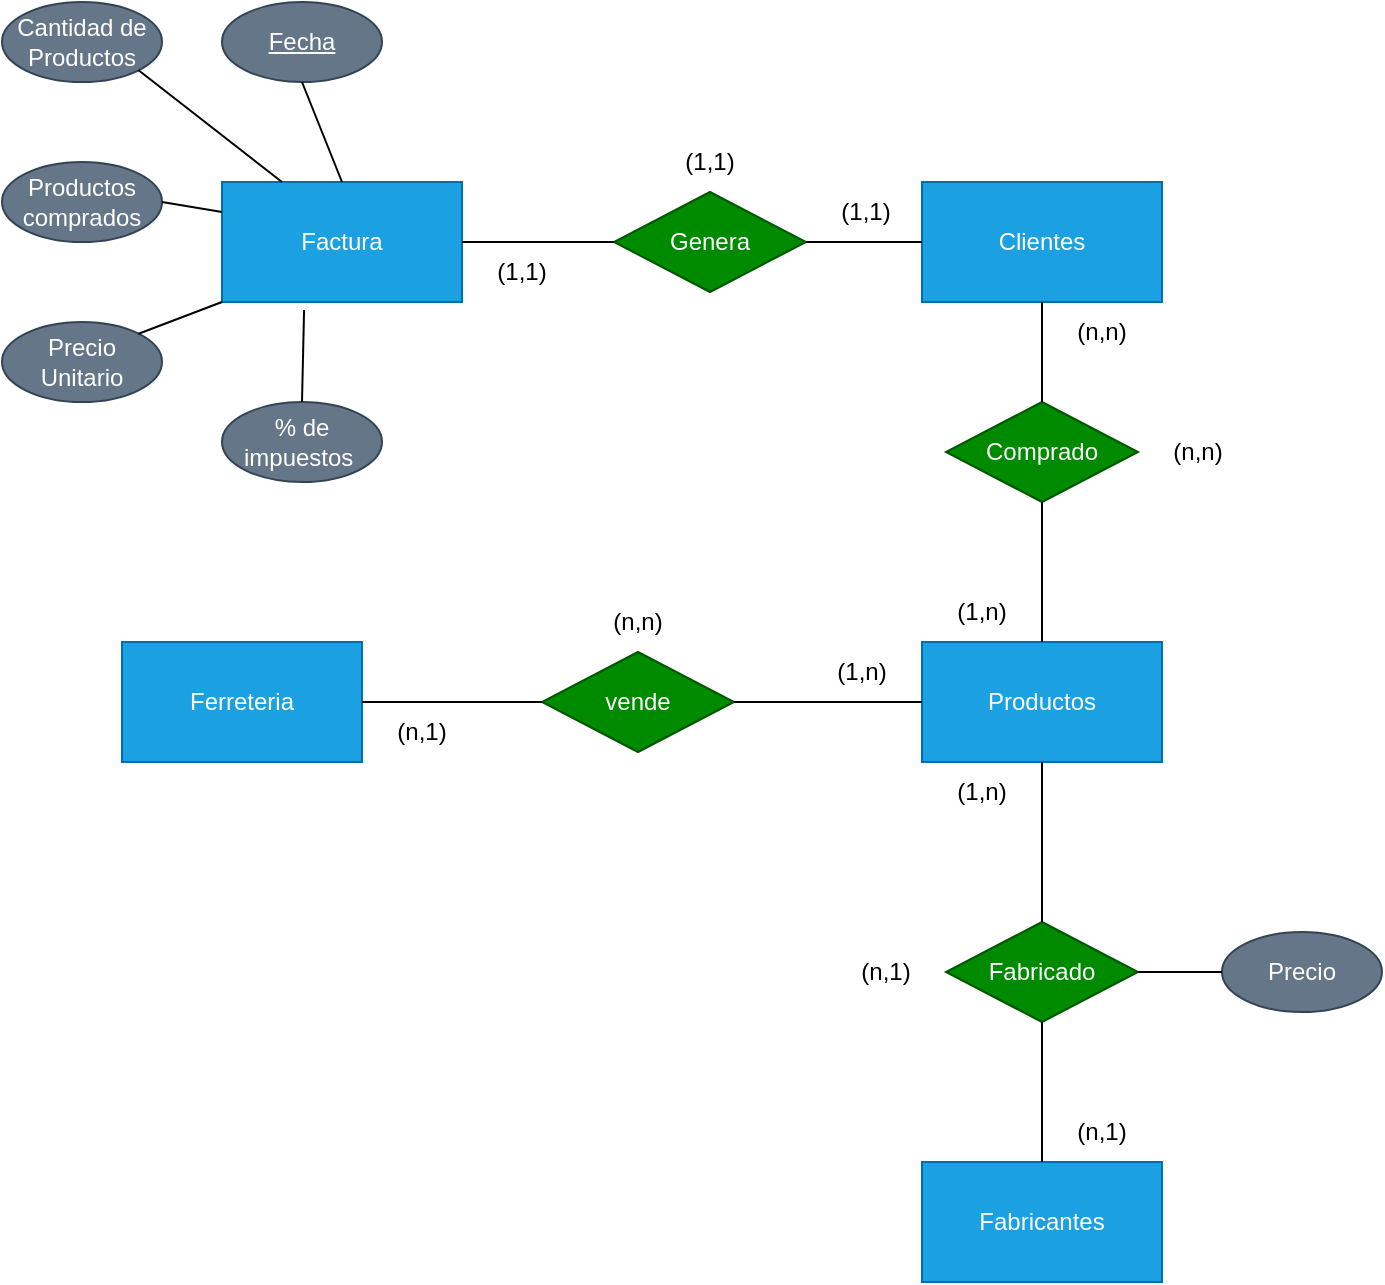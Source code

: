 <mxfile version="24.7.17">
  <diagram name="Página-1" id="vR0_8ksk9dkzEnbfE1eP">
    <mxGraphModel dx="1434" dy="2005" grid="1" gridSize="10" guides="1" tooltips="1" connect="1" arrows="1" fold="1" page="1" pageScale="1" pageWidth="827" pageHeight="1169" math="0" shadow="0">
      <root>
        <mxCell id="0" />
        <mxCell id="1" parent="0" />
        <mxCell id="fm354l9DRQpZuOXwZ9B--1" value="Ferreteria" style="rounded=0;whiteSpace=wrap;html=1;fillColor=#1ba1e2;fontColor=#ffffff;strokeColor=#006EAF;" parent="1" vertex="1">
          <mxGeometry x="120" y="160" width="120" height="60" as="geometry" />
        </mxCell>
        <mxCell id="fm354l9DRQpZuOXwZ9B--2" value="Productos" style="rounded=0;whiteSpace=wrap;html=1;fillColor=#1ba1e2;fontColor=#ffffff;strokeColor=#006EAF;" parent="1" vertex="1">
          <mxGeometry x="520" y="160" width="120" height="60" as="geometry" />
        </mxCell>
        <mxCell id="fm354l9DRQpZuOXwZ9B--3" value="Fabricantes" style="rounded=0;whiteSpace=wrap;html=1;fillColor=#1ba1e2;fontColor=#ffffff;strokeColor=#006EAF;" parent="1" vertex="1">
          <mxGeometry x="520" y="420" width="120" height="60" as="geometry" />
        </mxCell>
        <mxCell id="fm354l9DRQpZuOXwZ9B--4" value="Clientes" style="rounded=0;whiteSpace=wrap;html=1;fillColor=#1ba1e2;fontColor=#ffffff;strokeColor=#006EAF;" parent="1" vertex="1">
          <mxGeometry x="520" y="-70" width="120" height="60" as="geometry" />
        </mxCell>
        <mxCell id="fm354l9DRQpZuOXwZ9B--7" value="vende" style="rhombus;whiteSpace=wrap;html=1;fillColor=#008a00;fontColor=#ffffff;strokeColor=#005700;" parent="1" vertex="1">
          <mxGeometry x="330" y="165" width="96" height="50" as="geometry" />
        </mxCell>
        <mxCell id="fm354l9DRQpZuOXwZ9B--10" value="Comprado" style="rhombus;whiteSpace=wrap;html=1;fillColor=#008a00;fontColor=#ffffff;strokeColor=#005700;" parent="1" vertex="1">
          <mxGeometry x="532" y="40" width="96" height="50" as="geometry" />
        </mxCell>
        <mxCell id="fm354l9DRQpZuOXwZ9B--11" value="Fabricado" style="rhombus;whiteSpace=wrap;html=1;fillColor=#008a00;fontColor=#ffffff;strokeColor=#005700;" parent="1" vertex="1">
          <mxGeometry x="532" y="300" width="96" height="50" as="geometry" />
        </mxCell>
        <mxCell id="fm354l9DRQpZuOXwZ9B--12" value="" style="endArrow=none;html=1;rounded=0;exitX=1;exitY=0.5;exitDx=0;exitDy=0;entryX=0;entryY=0.5;entryDx=0;entryDy=0;" parent="1" source="fm354l9DRQpZuOXwZ9B--1" target="fm354l9DRQpZuOXwZ9B--7" edge="1">
          <mxGeometry width="50" height="50" relative="1" as="geometry">
            <mxPoint x="390" y="140" as="sourcePoint" />
            <mxPoint x="440" y="90" as="targetPoint" />
          </mxGeometry>
        </mxCell>
        <mxCell id="fm354l9DRQpZuOXwZ9B--13" value="" style="endArrow=none;html=1;rounded=0;exitX=1;exitY=0.5;exitDx=0;exitDy=0;entryX=0;entryY=0.5;entryDx=0;entryDy=0;" parent="1" source="fm354l9DRQpZuOXwZ9B--7" target="fm354l9DRQpZuOXwZ9B--2" edge="1">
          <mxGeometry width="50" height="50" relative="1" as="geometry">
            <mxPoint x="390" y="140" as="sourcePoint" />
            <mxPoint x="440" y="90" as="targetPoint" />
          </mxGeometry>
        </mxCell>
        <mxCell id="fm354l9DRQpZuOXwZ9B--14" value="" style="endArrow=none;html=1;rounded=0;exitX=0.5;exitY=0;exitDx=0;exitDy=0;entryX=0.5;entryY=1;entryDx=0;entryDy=0;" parent="1" source="fm354l9DRQpZuOXwZ9B--2" target="fm354l9DRQpZuOXwZ9B--10" edge="1">
          <mxGeometry width="50" height="50" relative="1" as="geometry">
            <mxPoint x="390" y="140" as="sourcePoint" />
            <mxPoint x="440" y="90" as="targetPoint" />
          </mxGeometry>
        </mxCell>
        <mxCell id="fm354l9DRQpZuOXwZ9B--15" value="" style="endArrow=none;html=1;rounded=0;exitX=0.5;exitY=1;exitDx=0;exitDy=0;entryX=0.5;entryY=0;entryDx=0;entryDy=0;" parent="1" source="fm354l9DRQpZuOXwZ9B--4" target="fm354l9DRQpZuOXwZ9B--10" edge="1">
          <mxGeometry width="50" height="50" relative="1" as="geometry">
            <mxPoint x="390" y="140" as="sourcePoint" />
            <mxPoint x="440" y="90" as="targetPoint" />
          </mxGeometry>
        </mxCell>
        <mxCell id="fm354l9DRQpZuOXwZ9B--16" value="" style="endArrow=none;html=1;rounded=0;exitX=0.5;exitY=0;exitDx=0;exitDy=0;entryX=0.5;entryY=1;entryDx=0;entryDy=0;" parent="1" source="fm354l9DRQpZuOXwZ9B--11" target="fm354l9DRQpZuOXwZ9B--2" edge="1">
          <mxGeometry width="50" height="50" relative="1" as="geometry">
            <mxPoint x="390" y="140" as="sourcePoint" />
            <mxPoint x="440" y="90" as="targetPoint" />
          </mxGeometry>
        </mxCell>
        <mxCell id="fm354l9DRQpZuOXwZ9B--17" value="" style="endArrow=none;html=1;rounded=0;exitX=0.5;exitY=0;exitDx=0;exitDy=0;entryX=0.5;entryY=1;entryDx=0;entryDy=0;" parent="1" source="fm354l9DRQpZuOXwZ9B--3" target="fm354l9DRQpZuOXwZ9B--11" edge="1">
          <mxGeometry width="50" height="50" relative="1" as="geometry">
            <mxPoint x="390" y="140" as="sourcePoint" />
            <mxPoint x="440" y="90" as="targetPoint" />
          </mxGeometry>
        </mxCell>
        <mxCell id="fm354l9DRQpZuOXwZ9B--18" value="Factura" style="rounded=0;whiteSpace=wrap;html=1;fillColor=#1ba1e2;fontColor=#ffffff;strokeColor=#006EAF;" parent="1" vertex="1">
          <mxGeometry x="170" y="-70" width="120" height="60" as="geometry" />
        </mxCell>
        <mxCell id="fm354l9DRQpZuOXwZ9B--19" value="Genera" style="rhombus;whiteSpace=wrap;html=1;fillColor=#008a00;fontColor=#ffffff;strokeColor=#005700;" parent="1" vertex="1">
          <mxGeometry x="366" y="-65" width="96" height="50" as="geometry" />
        </mxCell>
        <mxCell id="fm354l9DRQpZuOXwZ9B--21" value="" style="endArrow=none;html=1;rounded=0;exitX=0;exitY=0.5;exitDx=0;exitDy=0;entryX=1;entryY=0.5;entryDx=0;entryDy=0;" parent="1" source="fm354l9DRQpZuOXwZ9B--4" target="fm354l9DRQpZuOXwZ9B--19" edge="1">
          <mxGeometry width="50" height="50" relative="1" as="geometry">
            <mxPoint x="390" y="140" as="sourcePoint" />
            <mxPoint x="440" y="90" as="targetPoint" />
          </mxGeometry>
        </mxCell>
        <mxCell id="fm354l9DRQpZuOXwZ9B--22" value="" style="endArrow=none;html=1;rounded=0;exitX=0;exitY=0.5;exitDx=0;exitDy=0;entryX=1;entryY=0.5;entryDx=0;entryDy=0;" parent="1" source="fm354l9DRQpZuOXwZ9B--19" target="fm354l9DRQpZuOXwZ9B--18" edge="1">
          <mxGeometry width="50" height="50" relative="1" as="geometry">
            <mxPoint x="390" y="140" as="sourcePoint" />
            <mxPoint x="440" y="90" as="targetPoint" />
          </mxGeometry>
        </mxCell>
        <mxCell id="fm354l9DRQpZuOXwZ9B--23" value="Precio" style="ellipse;whiteSpace=wrap;html=1;fillColor=#647687;fontColor=#ffffff;strokeColor=#314354;" parent="1" vertex="1">
          <mxGeometry x="670" y="305" width="80" height="40" as="geometry" />
        </mxCell>
        <mxCell id="fm354l9DRQpZuOXwZ9B--24" value="" style="endArrow=none;html=1;rounded=0;exitX=1;exitY=0.5;exitDx=0;exitDy=0;entryX=0;entryY=0.5;entryDx=0;entryDy=0;" parent="1" source="fm354l9DRQpZuOXwZ9B--11" target="fm354l9DRQpZuOXwZ9B--23" edge="1">
          <mxGeometry width="50" height="50" relative="1" as="geometry">
            <mxPoint x="390" y="140" as="sourcePoint" />
            <mxPoint x="440" y="90" as="targetPoint" />
          </mxGeometry>
        </mxCell>
        <mxCell id="fm354l9DRQpZuOXwZ9B--25" value="&lt;u&gt;Fecha&lt;/u&gt;" style="ellipse;whiteSpace=wrap;html=1;fillColor=#647687;fontColor=#ffffff;strokeColor=#314354;" parent="1" vertex="1">
          <mxGeometry x="170" y="-160" width="80" height="40" as="geometry" />
        </mxCell>
        <mxCell id="fm354l9DRQpZuOXwZ9B--26" value="% de impuestos&amp;nbsp;" style="ellipse;whiteSpace=wrap;html=1;fillColor=#647687;fontColor=#ffffff;strokeColor=#314354;" parent="1" vertex="1">
          <mxGeometry x="170" y="40" width="80" height="40" as="geometry" />
        </mxCell>
        <mxCell id="fm354l9DRQpZuOXwZ9B--27" value="Precio Unitario" style="ellipse;whiteSpace=wrap;html=1;fillColor=#647687;fontColor=#ffffff;strokeColor=#314354;" parent="1" vertex="1">
          <mxGeometry x="60" width="80" height="40" as="geometry" />
        </mxCell>
        <mxCell id="fm354l9DRQpZuOXwZ9B--28" value="Productos comprados" style="ellipse;whiteSpace=wrap;html=1;fillColor=#647687;fontColor=#ffffff;strokeColor=#314354;" parent="1" vertex="1">
          <mxGeometry x="60" y="-80" width="80" height="40" as="geometry" />
        </mxCell>
        <mxCell id="fm354l9DRQpZuOXwZ9B--29" value="Cantidad de Productos" style="ellipse;whiteSpace=wrap;html=1;fillColor=#647687;fontColor=#ffffff;strokeColor=#314354;" parent="1" vertex="1">
          <mxGeometry x="60" y="-160" width="80" height="40" as="geometry" />
        </mxCell>
        <mxCell id="fm354l9DRQpZuOXwZ9B--30" value="" style="endArrow=none;html=1;rounded=0;exitX=0.5;exitY=0;exitDx=0;exitDy=0;entryX=0.342;entryY=1.067;entryDx=0;entryDy=0;entryPerimeter=0;" parent="1" source="fm354l9DRQpZuOXwZ9B--26" target="fm354l9DRQpZuOXwZ9B--18" edge="1">
          <mxGeometry width="50" height="50" relative="1" as="geometry">
            <mxPoint x="390" y="140" as="sourcePoint" />
            <mxPoint x="440" y="90" as="targetPoint" />
          </mxGeometry>
        </mxCell>
        <mxCell id="fm354l9DRQpZuOXwZ9B--31" value="" style="endArrow=none;html=1;rounded=0;exitX=1;exitY=0;exitDx=0;exitDy=0;entryX=0;entryY=1;entryDx=0;entryDy=0;" parent="1" source="fm354l9DRQpZuOXwZ9B--27" target="fm354l9DRQpZuOXwZ9B--18" edge="1">
          <mxGeometry width="50" height="50" relative="1" as="geometry">
            <mxPoint x="390" y="140" as="sourcePoint" />
            <mxPoint x="440" y="90" as="targetPoint" />
          </mxGeometry>
        </mxCell>
        <mxCell id="fm354l9DRQpZuOXwZ9B--32" value="" style="endArrow=none;html=1;rounded=0;exitX=1;exitY=0.5;exitDx=0;exitDy=0;entryX=0;entryY=0.25;entryDx=0;entryDy=0;" parent="1" source="fm354l9DRQpZuOXwZ9B--28" target="fm354l9DRQpZuOXwZ9B--18" edge="1">
          <mxGeometry width="50" height="50" relative="1" as="geometry">
            <mxPoint x="390" y="140" as="sourcePoint" />
            <mxPoint x="440" y="90" as="targetPoint" />
          </mxGeometry>
        </mxCell>
        <mxCell id="fm354l9DRQpZuOXwZ9B--33" value="" style="endArrow=none;html=1;rounded=0;exitX=1;exitY=1;exitDx=0;exitDy=0;entryX=0.25;entryY=0;entryDx=0;entryDy=0;" parent="1" source="fm354l9DRQpZuOXwZ9B--29" target="fm354l9DRQpZuOXwZ9B--18" edge="1">
          <mxGeometry width="50" height="50" relative="1" as="geometry">
            <mxPoint x="390" y="140" as="sourcePoint" />
            <mxPoint x="440" y="90" as="targetPoint" />
          </mxGeometry>
        </mxCell>
        <mxCell id="fm354l9DRQpZuOXwZ9B--34" value="" style="endArrow=none;html=1;rounded=0;exitX=0.5;exitY=1;exitDx=0;exitDy=0;entryX=0.5;entryY=0;entryDx=0;entryDy=0;" parent="1" source="fm354l9DRQpZuOXwZ9B--25" target="fm354l9DRQpZuOXwZ9B--18" edge="1">
          <mxGeometry width="50" height="50" relative="1" as="geometry">
            <mxPoint x="390" y="140" as="sourcePoint" />
            <mxPoint x="440" y="90" as="targetPoint" />
          </mxGeometry>
        </mxCell>
        <mxCell id="fm354l9DRQpZuOXwZ9B--35" value="(1,n)" style="text;html=1;align=center;verticalAlign=middle;whiteSpace=wrap;rounded=0;" parent="1" vertex="1">
          <mxGeometry x="460" y="160" width="60" height="30" as="geometry" />
        </mxCell>
        <mxCell id="fm354l9DRQpZuOXwZ9B--36" value="(n,1)" style="text;html=1;align=center;verticalAlign=middle;whiteSpace=wrap;rounded=0;" parent="1" vertex="1">
          <mxGeometry x="240" y="190" width="60" height="30" as="geometry" />
        </mxCell>
        <mxCell id="fm354l9DRQpZuOXwZ9B--37" value="(n,n)" style="text;html=1;align=center;verticalAlign=middle;whiteSpace=wrap;rounded=0;" parent="1" vertex="1">
          <mxGeometry x="348" y="135" width="60" height="30" as="geometry" />
        </mxCell>
        <mxCell id="fm354l9DRQpZuOXwZ9B--38" value="(n,1)" style="text;html=1;align=center;verticalAlign=middle;whiteSpace=wrap;rounded=0;" parent="1" vertex="1">
          <mxGeometry x="580" y="390" width="60" height="30" as="geometry" />
        </mxCell>
        <mxCell id="fm354l9DRQpZuOXwZ9B--39" value="(1,n)" style="text;html=1;align=center;verticalAlign=middle;whiteSpace=wrap;rounded=0;" parent="1" vertex="1">
          <mxGeometry x="520" y="220" width="60" height="30" as="geometry" />
        </mxCell>
        <mxCell id="fm354l9DRQpZuOXwZ9B--40" value="(n,1)" style="text;html=1;align=center;verticalAlign=middle;whiteSpace=wrap;rounded=0;" parent="1" vertex="1">
          <mxGeometry x="472" y="310" width="60" height="30" as="geometry" />
        </mxCell>
        <mxCell id="fm354l9DRQpZuOXwZ9B--41" value="(n,n)" style="text;html=1;align=center;verticalAlign=middle;whiteSpace=wrap;rounded=0;" parent="1" vertex="1">
          <mxGeometry x="580" y="-10" width="60" height="30" as="geometry" />
        </mxCell>
        <mxCell id="fm354l9DRQpZuOXwZ9B--42" value="(1,n)" style="text;html=1;align=center;verticalAlign=middle;whiteSpace=wrap;rounded=0;" parent="1" vertex="1">
          <mxGeometry x="520" y="130" width="60" height="30" as="geometry" />
        </mxCell>
        <mxCell id="fm354l9DRQpZuOXwZ9B--43" value="(n,n)" style="text;html=1;align=center;verticalAlign=middle;whiteSpace=wrap;rounded=0;" parent="1" vertex="1">
          <mxGeometry x="628" y="50" width="60" height="30" as="geometry" />
        </mxCell>
        <mxCell id="fm354l9DRQpZuOXwZ9B--44" value="(1,1)" style="text;html=1;align=center;verticalAlign=middle;whiteSpace=wrap;rounded=0;" parent="1" vertex="1">
          <mxGeometry x="290" y="-40" width="60" height="30" as="geometry" />
        </mxCell>
        <mxCell id="fm354l9DRQpZuOXwZ9B--45" value="(1,1)" style="text;html=1;align=center;verticalAlign=middle;whiteSpace=wrap;rounded=0;" parent="1" vertex="1">
          <mxGeometry x="462" y="-70" width="60" height="30" as="geometry" />
        </mxCell>
        <mxCell id="fm354l9DRQpZuOXwZ9B--46" value="(1,1)" style="text;html=1;align=center;verticalAlign=middle;whiteSpace=wrap;rounded=0;" parent="1" vertex="1">
          <mxGeometry x="384" y="-95" width="60" height="30" as="geometry" />
        </mxCell>
      </root>
    </mxGraphModel>
  </diagram>
</mxfile>
